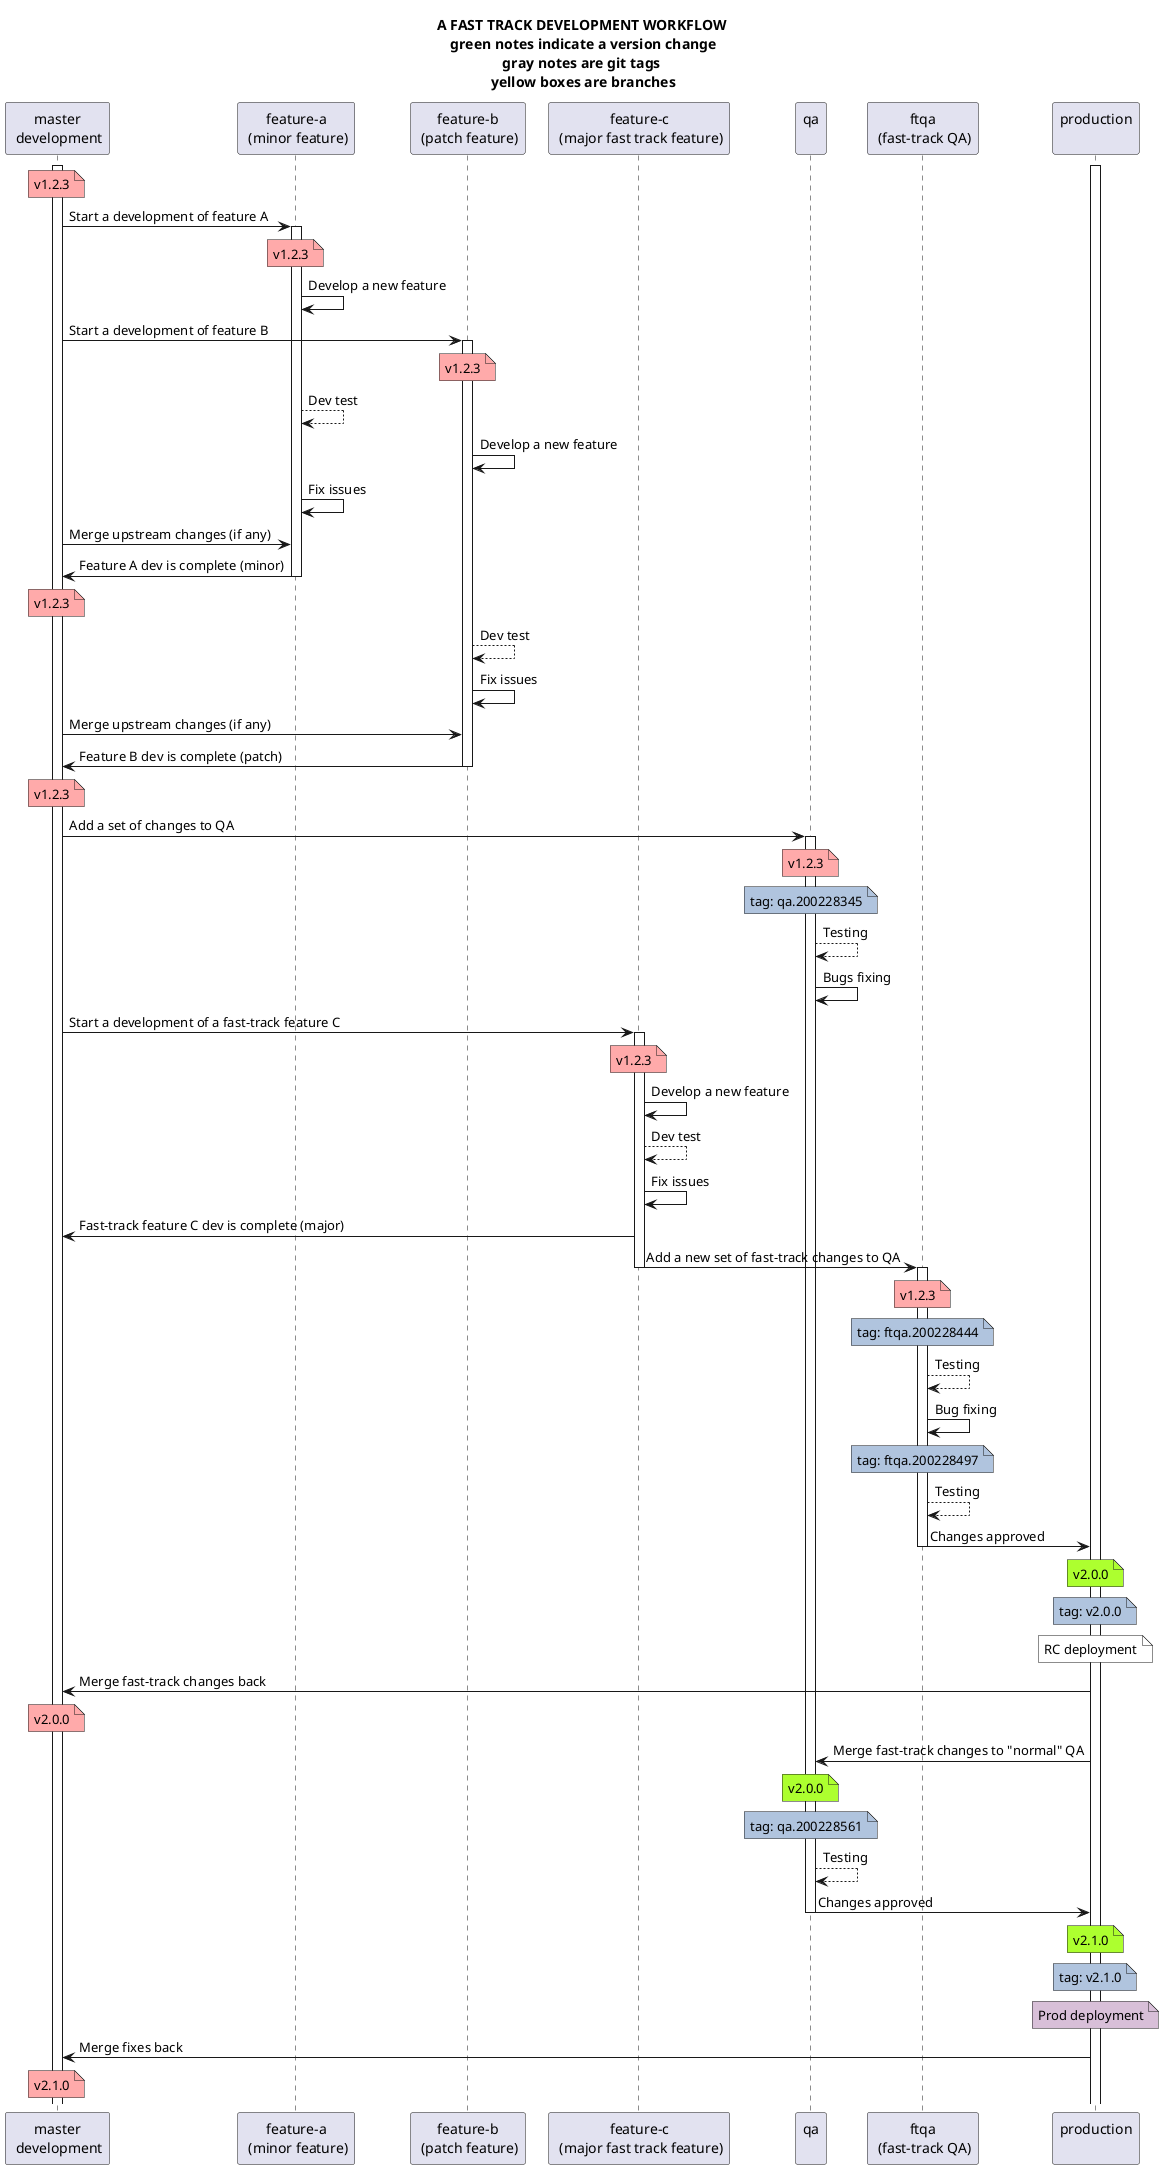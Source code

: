 @startuml
title A FAST TRACK DEVELOPMENT WORKFLOW\n green notes indicate a version change\n gray notes are git tags \n yellow boxes are branches
participant "master\n development" as mst
participant "feature-a\n (minor feature)" as f1
participant "feature-b\n (patch feature)" as f2
participant "feature-c\n (major fast track feature)" as f3
participant "qa\n" as qa
participant "ftqa\n (fast-track QA)" as ftqa
participant "production\n" as prod

activate mst
activate prod

note over mst #FFAAAA: v1.2.3
mst -> f1: Start a development of feature A
activate f1
note over f1 #FFAAAA: v1.2.3
f1 -> f1: Develop a new feature
mst -> f2: Start a development of feature B
activate f2
note over f2 #FFAAAA: v1.2.3
f1 --> f1: Dev test
f2 -> f2: Develop a new feature
f1 -> f1: Fix issues
mst -> f1: Merge upstream changes (if any)
f1 -> mst: Feature A dev is complete (minor)
deactivate f1
note over mst #FFAAAA: v1.2.3

f2 --> f2: Dev test
f2 -> f2: Fix issues
mst -> f2: Merge upstream changes (if any)
f2 -> mst: Feature B dev is complete (patch)
deactivate f2
note over mst #FFAAAA: v1.2.3

mst -> qa: Add a set of changes to QA
activate qa
note over qa #FFAAAA: v1.2.3
note over qa #LightSteelBlue: tag: qa.200228345
qa --> qa: Testing
qa -> qa: Bugs fixing

mst -> f3: Start a development of a fast-track feature C
activate f3
note over f3 #FFAAAA: v1.2.3
f3 -> f3: Develop a new feature
f3 --> f3: Dev test
f3 -> f3: Fix issues
f3 -> mst: Fast-track feature C dev is complete (major)
f3 -> ftqa: Add a new set of fast-track changes to QA
deactivate f3

activate ftqa
note over ftqa #FFAAAA: v1.2.3
note over ftqa #LightSteelBlue: tag: ftqa.200228444
ftqa --> ftqa: Testing
ftqa -> ftqa: Bug fixing
note over ftqa #LightSteelBlue: tag: ftqa.200228497
ftqa --> ftqa: Testing
ftqa -> prod: Changes approved
deactivate ftqa
note over prod #GreenYellow: v2.0.0
note over prod #LightSteelBlue: tag: v2.0.0
note over prod #White: RC deployment

prod -> mst: Merge fast-track changes back
note over mst #FFAAAA: v2.0.0
prod -> qa: Merge fast-track changes to "normal" QA
note over qa #GreenYellow: v2.0.0
note over qa #LightSteelBlue: tag: qa.200228561

qa --> qa: Testing
qa -> prod: Changes approved
deactivate qa
note over prod #GreenYellow: v2.1.0
note over prod #LightSteelBlue: tag: v2.1.0
note over prod #Thistle: Prod deployment
prod -> mst: Merge fixes back
note over mst #FFAAAA: v2.1.0
@enduml
